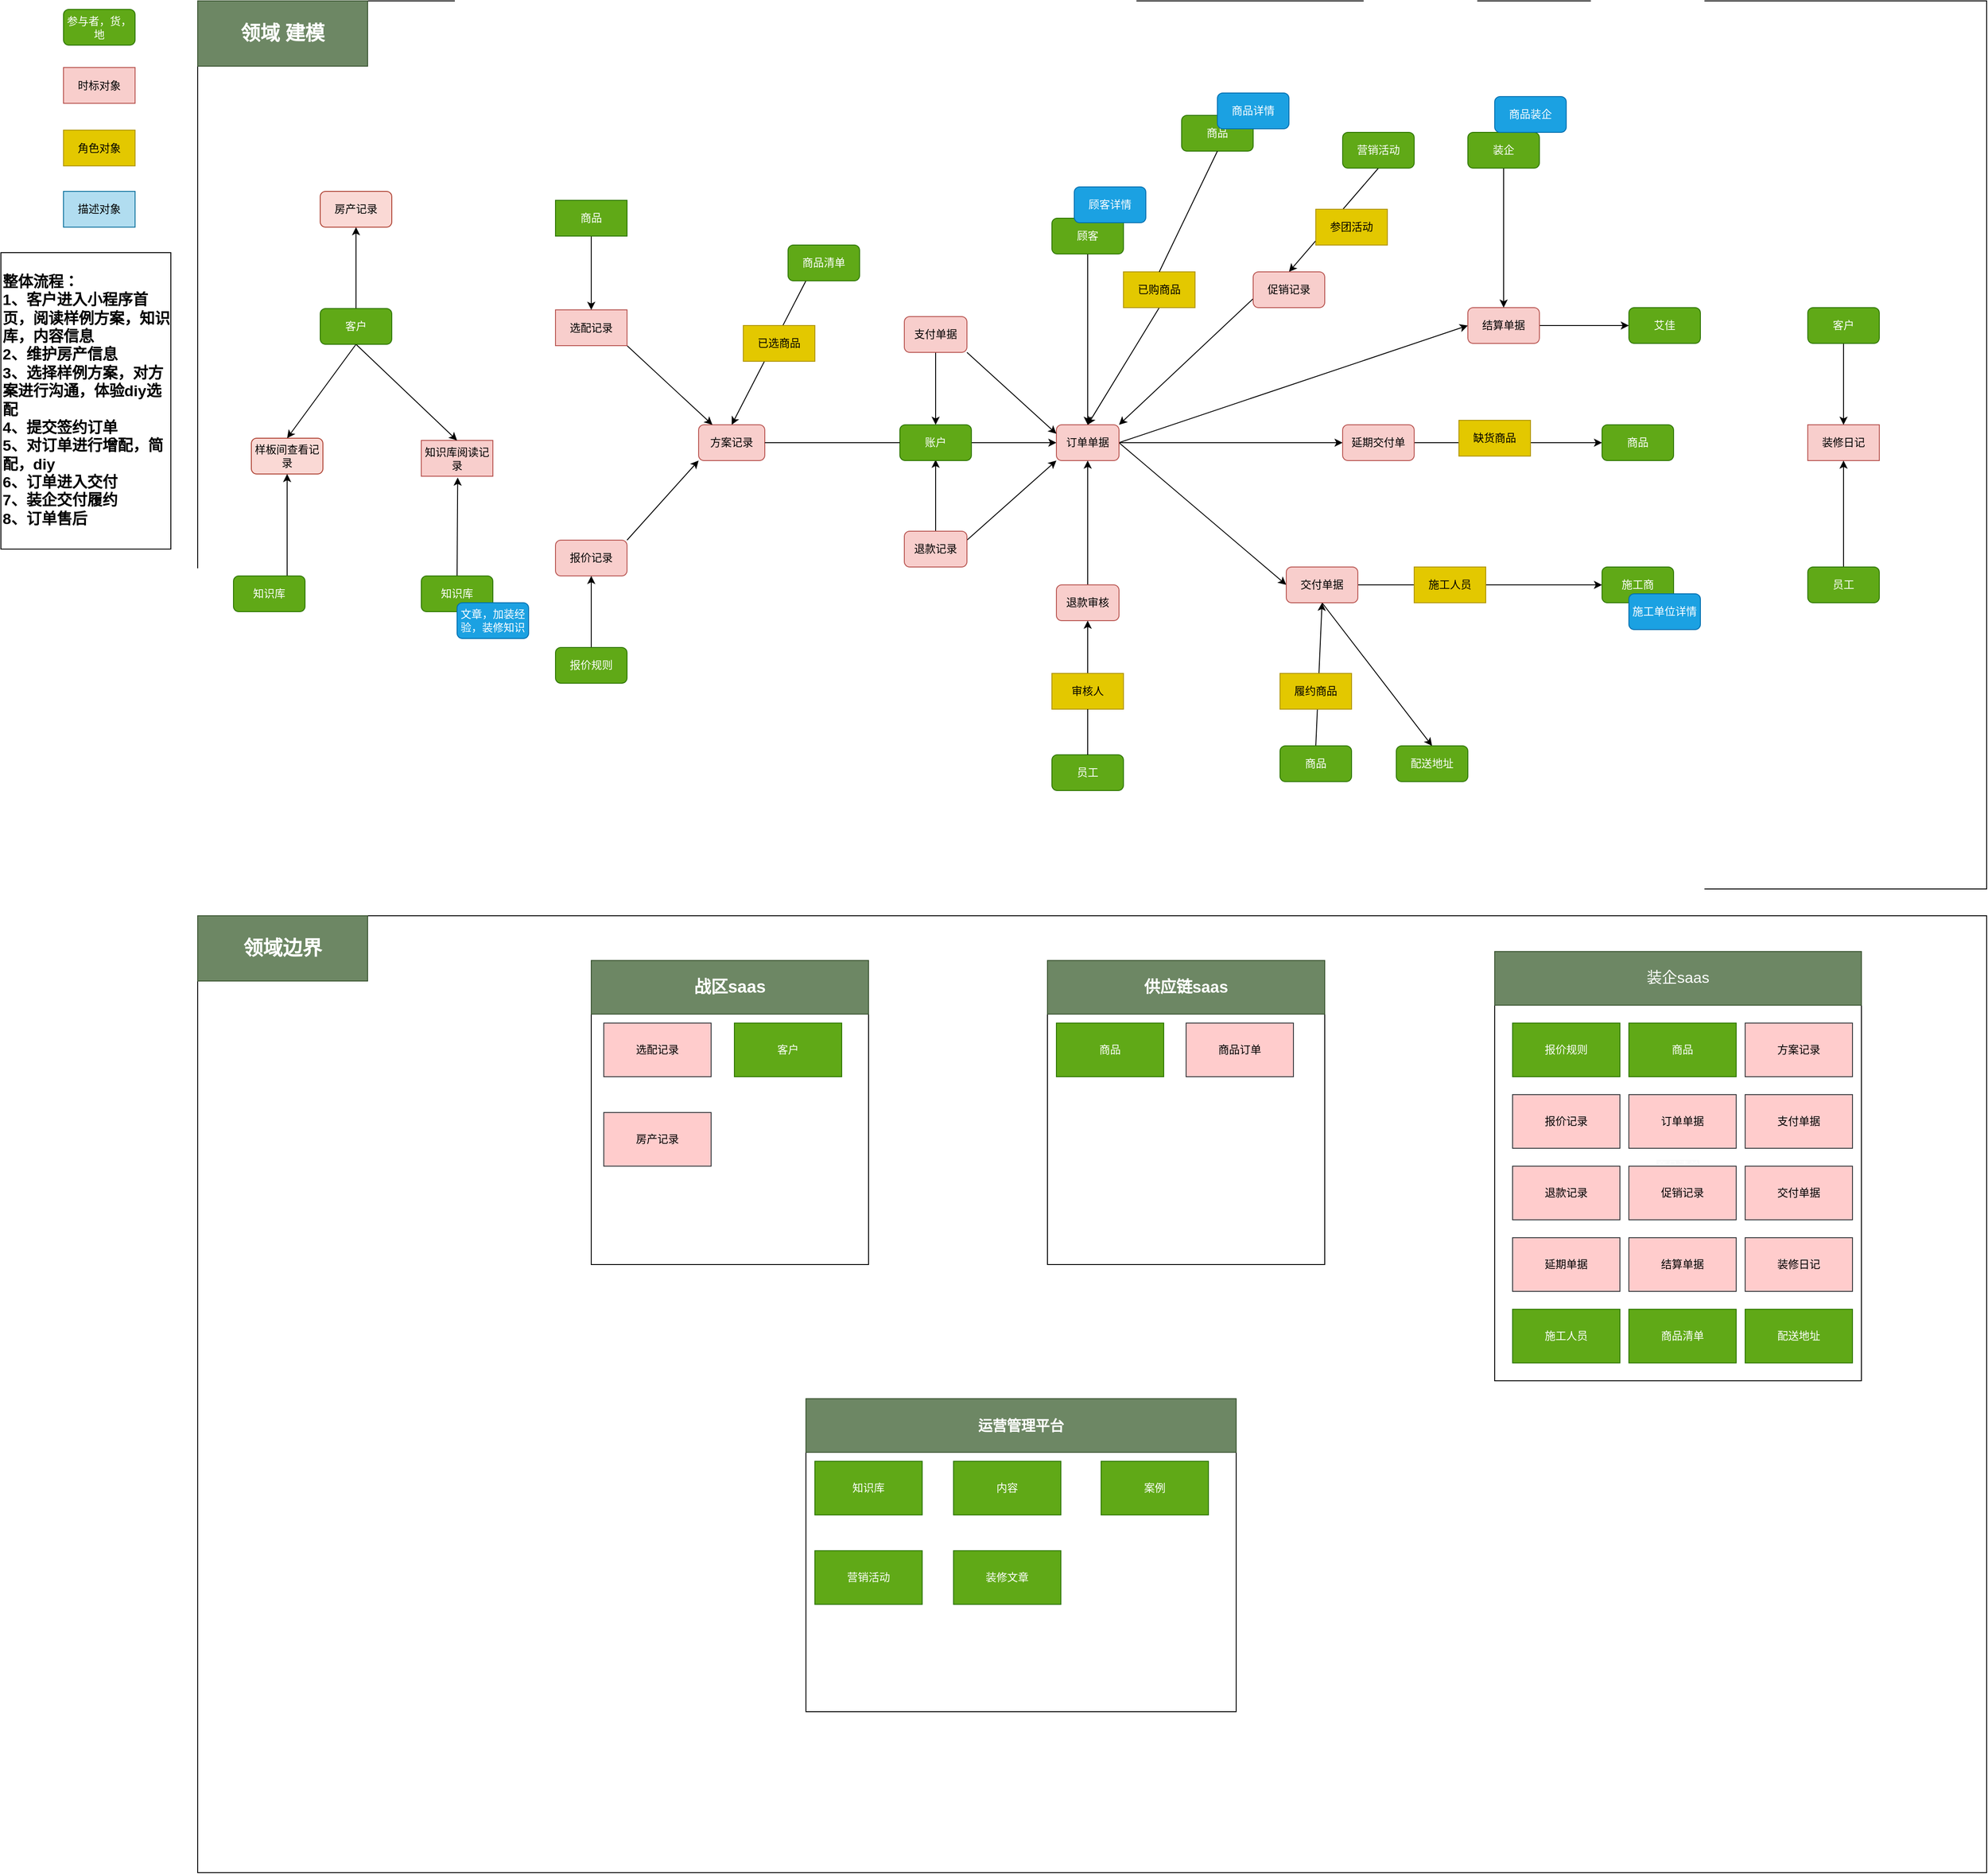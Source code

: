 <mxfile version="14.9.2" type="github">
  <diagram id="7zUYwrmOjh2xGsWCl2P7" name="第 1 页">
    <mxGraphModel dx="2723" dy="2228" grid="1" gridSize="10" guides="1" tooltips="1" connect="1" arrows="1" fold="1" page="1" pageScale="1" pageWidth="827" pageHeight="1169" math="0" shadow="0">
      <root>
        <mxCell id="0" />
        <mxCell id="1" parent="0" />
        <mxCell id="KSNaoHaNfeG2DFyRBGn4-154" value="" style="rounded=0;whiteSpace=wrap;html=1;" vertex="1" parent="1">
          <mxGeometry x="-460" y="-1073" width="2000" height="993" as="geometry" />
        </mxCell>
        <mxCell id="KSNaoHaNfeG2DFyRBGn4-153" value="" style="rounded=0;whiteSpace=wrap;html=1;" vertex="1" parent="1">
          <mxGeometry x="-460" y="-50" width="2000" height="1070" as="geometry" />
        </mxCell>
        <mxCell id="xkRlXE4Gpte0sn9TXA4R-3" style="edgeStyle=none;rounded=0;orthogonalLoop=1;jettySize=auto;html=1;exitX=0.5;exitY=0;exitDx=0;exitDy=0;" parent="1" edge="1">
          <mxGeometry relative="1" as="geometry">
            <mxPoint x="665" y="-10" as="sourcePoint" />
            <mxPoint x="665" y="-10" as="targetPoint" />
          </mxGeometry>
        </mxCell>
        <mxCell id="xkRlXE4Gpte0sn9TXA4R-5" style="edgeStyle=none;rounded=0;orthogonalLoop=1;jettySize=auto;html=1;exitX=0.5;exitY=0;exitDx=0;exitDy=0;" parent="1" edge="1">
          <mxGeometry relative="1" as="geometry">
            <mxPoint x="665" y="-10" as="sourcePoint" />
            <mxPoint x="665" y="-10" as="targetPoint" />
          </mxGeometry>
        </mxCell>
        <mxCell id="KSNaoHaNfeG2DFyRBGn4-80" style="edgeStyle=none;rounded=0;orthogonalLoop=1;jettySize=auto;html=1;exitX=0.25;exitY=1;exitDx=0;exitDy=0;entryX=0.5;entryY=0;entryDx=0;entryDy=0;" edge="1" parent="1" source="xkRlXE4Gpte0sn9TXA4R-13" target="xkRlXE4Gpte0sn9TXA4R-14">
          <mxGeometry relative="1" as="geometry" />
        </mxCell>
        <mxCell id="xkRlXE4Gpte0sn9TXA4R-13" value="商品清单" style="rounded=1;whiteSpace=wrap;html=1;fillColor=#60a917;strokeColor=#2D7600;fontColor=#ffffff;" parent="1" vertex="1">
          <mxGeometry x="200" y="-800" width="80" height="40" as="geometry" />
        </mxCell>
        <mxCell id="KSNaoHaNfeG2DFyRBGn4-51" style="edgeStyle=none;rounded=0;orthogonalLoop=1;jettySize=auto;html=1;exitX=1;exitY=0.5;exitDx=0;exitDy=0;entryX=0;entryY=0.5;entryDx=0;entryDy=0;startArrow=none;" edge="1" parent="1" source="KSNaoHaNfeG2DFyRBGn4-52" target="xkRlXE4Gpte0sn9TXA4R-17">
          <mxGeometry relative="1" as="geometry" />
        </mxCell>
        <mxCell id="xkRlXE4Gpte0sn9TXA4R-14" value="方案记录" style="rounded=1;whiteSpace=wrap;html=1;fillColor=#f8cecc;strokeColor=#b85450;" parent="1" vertex="1">
          <mxGeometry x="100" y="-599" width="74" height="40" as="geometry" />
        </mxCell>
        <mxCell id="KSNaoHaNfeG2DFyRBGn4-43" style="edgeStyle=none;rounded=0;orthogonalLoop=1;jettySize=auto;html=1;exitX=1;exitY=0;exitDx=0;exitDy=0;entryX=0;entryY=1;entryDx=0;entryDy=0;" edge="1" parent="1" source="xkRlXE4Gpte0sn9TXA4R-15" target="xkRlXE4Gpte0sn9TXA4R-14">
          <mxGeometry relative="1" as="geometry" />
        </mxCell>
        <mxCell id="xkRlXE4Gpte0sn9TXA4R-15" value="报价记录" style="rounded=1;whiteSpace=wrap;html=1;fillColor=#f8cecc;strokeColor=#b85450;" parent="1" vertex="1">
          <mxGeometry x="-60" y="-470" width="80" height="40" as="geometry" />
        </mxCell>
        <mxCell id="KSNaoHaNfeG2DFyRBGn4-114" style="edgeStyle=none;rounded=0;orthogonalLoop=1;jettySize=auto;html=1;exitX=0.5;exitY=1;exitDx=0;exitDy=0;entryX=0.5;entryY=0;entryDx=0;entryDy=0;" edge="1" parent="1" source="xkRlXE4Gpte0sn9TXA4R-16" target="xkRlXE4Gpte0sn9TXA4R-24">
          <mxGeometry relative="1" as="geometry" />
        </mxCell>
        <mxCell id="xkRlXE4Gpte0sn9TXA4R-16" value="营销活动" style="rounded=1;whiteSpace=wrap;html=1;fillColor=#60a917;strokeColor=#2D7600;fontColor=#ffffff;" parent="1" vertex="1">
          <mxGeometry x="820" y="-926" width="80" height="40" as="geometry" />
        </mxCell>
        <mxCell id="KSNaoHaNfeG2DFyRBGn4-49" style="edgeStyle=none;rounded=0;orthogonalLoop=1;jettySize=auto;html=1;exitX=1;exitY=0.5;exitDx=0;exitDy=0;entryX=0;entryY=0.5;entryDx=0;entryDy=0;" edge="1" parent="1" source="xkRlXE4Gpte0sn9TXA4R-17" target="xkRlXE4Gpte0sn9TXA4R-20">
          <mxGeometry relative="1" as="geometry" />
        </mxCell>
        <mxCell id="KSNaoHaNfeG2DFyRBGn4-71" style="edgeStyle=none;rounded=0;orthogonalLoop=1;jettySize=auto;html=1;exitX=1;exitY=0.5;exitDx=0;exitDy=0;entryX=0;entryY=0.5;entryDx=0;entryDy=0;" edge="1" parent="1" source="xkRlXE4Gpte0sn9TXA4R-17" target="xkRlXE4Gpte0sn9TXA4R-45">
          <mxGeometry relative="1" as="geometry" />
        </mxCell>
        <mxCell id="KSNaoHaNfeG2DFyRBGn4-104" style="edgeStyle=none;rounded=0;orthogonalLoop=1;jettySize=auto;html=1;exitX=1;exitY=0.5;exitDx=0;exitDy=0;entryX=0;entryY=0.5;entryDx=0;entryDy=0;" edge="1" parent="1" source="xkRlXE4Gpte0sn9TXA4R-17" target="KSNaoHaNfeG2DFyRBGn4-103">
          <mxGeometry relative="1" as="geometry" />
        </mxCell>
        <mxCell id="xkRlXE4Gpte0sn9TXA4R-17" value="订单单据" style="rounded=1;whiteSpace=wrap;html=1;fillColor=#f8cecc;strokeColor=#b85450;" parent="1" vertex="1">
          <mxGeometry x="500" y="-599" width="70" height="40" as="geometry" />
        </mxCell>
        <mxCell id="KSNaoHaNfeG2DFyRBGn4-68" style="edgeStyle=none;rounded=0;orthogonalLoop=1;jettySize=auto;html=1;exitX=0.5;exitY=1;exitDx=0;exitDy=0;entryX=0.5;entryY=0;entryDx=0;entryDy=0;" edge="1" parent="1" source="xkRlXE4Gpte0sn9TXA4R-20" target="xkRlXE4Gpte0sn9TXA4R-33">
          <mxGeometry relative="1" as="geometry" />
        </mxCell>
        <mxCell id="KSNaoHaNfeG2DFyRBGn4-70" style="edgeStyle=none;rounded=0;orthogonalLoop=1;jettySize=auto;html=1;exitX=1;exitY=0.5;exitDx=0;exitDy=0;entryX=0;entryY=0.5;entryDx=0;entryDy=0;" edge="1" parent="1" source="xkRlXE4Gpte0sn9TXA4R-20" target="KSNaoHaNfeG2DFyRBGn4-69">
          <mxGeometry relative="1" as="geometry">
            <mxPoint x="1020" y="-281" as="targetPoint" />
          </mxGeometry>
        </mxCell>
        <mxCell id="xkRlXE4Gpte0sn9TXA4R-20" value="交付单据" style="rounded=1;whiteSpace=wrap;html=1;fillColor=#f8cecc;strokeColor=#b85450;" parent="1" vertex="1">
          <mxGeometry x="757" y="-440" width="80" height="40" as="geometry" />
        </mxCell>
        <mxCell id="KSNaoHaNfeG2DFyRBGn4-50" style="edgeStyle=none;rounded=0;orthogonalLoop=1;jettySize=auto;html=1;exitX=0;exitY=0.75;exitDx=0;exitDy=0;entryX=1;entryY=0;entryDx=0;entryDy=0;" edge="1" parent="1" source="xkRlXE4Gpte0sn9TXA4R-24" target="xkRlXE4Gpte0sn9TXA4R-17">
          <mxGeometry relative="1" as="geometry" />
        </mxCell>
        <mxCell id="xkRlXE4Gpte0sn9TXA4R-24" value="促销记录" style="rounded=1;whiteSpace=wrap;html=1;fillColor=#f8cecc;strokeColor=#b85450;" parent="1" vertex="1">
          <mxGeometry x="720" y="-770" width="80" height="40" as="geometry" />
        </mxCell>
        <mxCell id="xkRlXE4Gpte0sn9TXA4R-29" value="装修日记" style="rounded=1;whiteSpace=wrap;html=1;fillColor=#f8cecc;strokeColor=#b85450;arcSize=0;" parent="1" vertex="1">
          <mxGeometry x="1340" y="-599" width="80" height="40" as="geometry" />
        </mxCell>
        <mxCell id="xkRlXE4Gpte0sn9TXA4R-31" value="艾佳" style="rounded=1;whiteSpace=wrap;html=1;fillColor=#60a917;strokeColor=#2D7600;fontColor=#ffffff;" parent="1" vertex="1">
          <mxGeometry x="1140" y="-730" width="80" height="40" as="geometry" />
        </mxCell>
        <mxCell id="xkRlXE4Gpte0sn9TXA4R-33" value="配送地址" style="rounded=1;whiteSpace=wrap;html=1;fillColor=#60a917;strokeColor=#2D7600;fontColor=#ffffff;" parent="1" vertex="1">
          <mxGeometry x="880" y="-240" width="80" height="40" as="geometry" />
        </mxCell>
        <mxCell id="KSNaoHaNfeG2DFyRBGn4-75" style="edgeStyle=none;rounded=0;orthogonalLoop=1;jettySize=auto;html=1;exitX=1;exitY=0.5;exitDx=0;exitDy=0;entryX=0;entryY=0.5;entryDx=0;entryDy=0;" edge="1" parent="1" source="xkRlXE4Gpte0sn9TXA4R-45" target="xkRlXE4Gpte0sn9TXA4R-31">
          <mxGeometry relative="1" as="geometry" />
        </mxCell>
        <mxCell id="xkRlXE4Gpte0sn9TXA4R-45" value="结算单据" style="rounded=1;whiteSpace=wrap;html=1;fillColor=#f8cecc;strokeColor=#b85450;" parent="1" vertex="1">
          <mxGeometry x="960" y="-730" width="80" height="40" as="geometry" />
        </mxCell>
        <mxCell id="xkRlXE4Gpte0sn9TXA4R-46" value="样板间查看记录" style="rounded=1;whiteSpace=wrap;html=1;fillColor=#fad9d5;strokeColor=#ae4132;" parent="1" vertex="1">
          <mxGeometry x="-400" y="-584" width="80" height="40" as="geometry" />
        </mxCell>
        <mxCell id="KSNaoHaNfeG2DFyRBGn4-67" style="edgeStyle=none;rounded=0;orthogonalLoop=1;jettySize=auto;html=1;exitX=0.5;exitY=0;exitDx=0;exitDy=0;entryX=0.5;entryY=1;entryDx=0;entryDy=0;" edge="1" parent="1" source="xkRlXE4Gpte0sn9TXA4R-52" target="xkRlXE4Gpte0sn9TXA4R-15">
          <mxGeometry relative="1" as="geometry" />
        </mxCell>
        <mxCell id="xkRlXE4Gpte0sn9TXA4R-52" value="报价规则" style="rounded=1;whiteSpace=wrap;html=1;fillColor=#60a917;strokeColor=#2D7600;fontColor=#ffffff;" parent="1" vertex="1">
          <mxGeometry x="-60" y="-350" width="80" height="40" as="geometry" />
        </mxCell>
        <mxCell id="xkRlXE4Gpte0sn9TXA4R-54" value="参与者，货，地" style="rounded=1;whiteSpace=wrap;html=1;fillColor=#60a917;strokeColor=#2D7600;fontColor=#ffffff;" parent="1" vertex="1">
          <mxGeometry x="-610" y="-1063.5" width="80" height="40" as="geometry" />
        </mxCell>
        <mxCell id="xkRlXE4Gpte0sn9TXA4R-55" value="时标对象" style="rounded=1;whiteSpace=wrap;html=1;fillColor=#f8cecc;strokeColor=#b85450;arcSize=0;" parent="1" vertex="1">
          <mxGeometry x="-610" y="-998.5" width="80" height="40" as="geometry" />
        </mxCell>
        <mxCell id="xkRlXE4Gpte0sn9TXA4R-56" value="角色对象" style="rounded=1;whiteSpace=wrap;html=1;fillColor=#e3c800;strokeColor=#B09500;arcSize=0;fontColor=#000000;" parent="1" vertex="1">
          <mxGeometry x="-610" y="-928.5" width="80" height="40" as="geometry" />
        </mxCell>
        <mxCell id="xkRlXE4Gpte0sn9TXA4R-57" value="描述对象" style="rounded=1;whiteSpace=wrap;html=1;fillColor=#b1ddf0;strokeColor=#10739e;arcSize=0;" parent="1" vertex="1">
          <mxGeometry x="-610" y="-860" width="80" height="40" as="geometry" />
        </mxCell>
        <mxCell id="KSNaoHaNfeG2DFyRBGn4-42" style="edgeStyle=none;rounded=0;orthogonalLoop=1;jettySize=auto;html=1;exitX=1;exitY=1;exitDx=0;exitDy=0;" edge="1" parent="1" source="KSNaoHaNfeG2DFyRBGn4-1" target="xkRlXE4Gpte0sn9TXA4R-14">
          <mxGeometry relative="1" as="geometry" />
        </mxCell>
        <mxCell id="KSNaoHaNfeG2DFyRBGn4-1" value="选配记录" style="rounded=1;whiteSpace=wrap;html=1;fillColor=#f8cecc;strokeColor=#b85450;arcSize=0;" vertex="1" parent="1">
          <mxGeometry x="-60" y="-727.5" width="80" height="40" as="geometry" />
        </mxCell>
        <mxCell id="KSNaoHaNfeG2DFyRBGn4-90" style="edgeStyle=none;rounded=0;orthogonalLoop=1;jettySize=auto;html=1;exitX=0.5;exitY=0;exitDx=0;exitDy=0;" edge="1" parent="1" source="KSNaoHaNfeG2DFyRBGn4-20">
          <mxGeometry relative="1" as="geometry">
            <mxPoint x="-169.333" y="-540" as="targetPoint" />
          </mxGeometry>
        </mxCell>
        <mxCell id="KSNaoHaNfeG2DFyRBGn4-20" value="知识库" style="rounded=1;whiteSpace=wrap;html=1;fillColor=#60a917;strokeColor=#2D7600;fontColor=#ffffff;" vertex="1" parent="1">
          <mxGeometry x="-210" y="-430" width="80" height="40" as="geometry" />
        </mxCell>
        <mxCell id="KSNaoHaNfeG2DFyRBGn4-3" value="文章，加装经验，装修知识" style="rounded=1;whiteSpace=wrap;html=1;fillColor=#1ba1e2;strokeColor=#006EAF;fontColor=#ffffff;" vertex="1" parent="1">
          <mxGeometry x="-170" y="-400" width="80" height="40" as="geometry" />
        </mxCell>
        <mxCell id="KSNaoHaNfeG2DFyRBGn4-33" value="&lt;b style=&quot;font-size: 17px&quot;&gt;&lt;font style=&quot;font-size: 17px&quot;&gt;整体流程：&lt;br&gt;1、客户进入小程序首页，阅读样例方案，知识库，内容信息&lt;br&gt;&lt;/font&gt;&lt;/b&gt;&lt;div style=&quot;font-size: 17px&quot;&gt;&lt;span&gt;&lt;b&gt;&lt;font style=&quot;font-size: 17px&quot;&gt;2、维护房产信息&lt;/font&gt;&lt;/b&gt;&lt;/span&gt;&lt;/div&gt;&lt;div style=&quot;font-size: 17px&quot;&gt;&lt;span&gt;&lt;b&gt;&lt;font style=&quot;font-size: 17px&quot;&gt;3、选择样例方案，对方案进行沟通，体验diy选配&lt;/font&gt;&lt;/b&gt;&lt;/span&gt;&lt;/div&gt;&lt;div style=&quot;font-size: 17px&quot;&gt;&lt;span&gt;&lt;b&gt;&lt;font style=&quot;font-size: 17px&quot;&gt;4、提交签约订单&lt;/font&gt;&lt;/b&gt;&lt;/span&gt;&lt;/div&gt;&lt;div style=&quot;font-size: 17px&quot;&gt;&lt;span&gt;&lt;b&gt;&lt;font style=&quot;font-size: 17px&quot;&gt;5、对订单进行增配，简配，diy&lt;/font&gt;&lt;/b&gt;&lt;/span&gt;&lt;/div&gt;&lt;div style=&quot;font-size: 17px&quot;&gt;&lt;span&gt;&lt;b&gt;&lt;font style=&quot;font-size: 17px&quot;&gt;6、订单进入交付&lt;/font&gt;&lt;/b&gt;&lt;/span&gt;&lt;/div&gt;&lt;div style=&quot;font-size: 17px&quot;&gt;&lt;span&gt;&lt;b&gt;&lt;font style=&quot;font-size: 17px&quot;&gt;7、装企交付履约&lt;/font&gt;&lt;/b&gt;&lt;/span&gt;&lt;/div&gt;&lt;div style=&quot;font-size: 17px&quot;&gt;&lt;b&gt;&lt;font style=&quot;font-size: 17px&quot;&gt;8、订单售后&lt;/font&gt;&lt;/b&gt;&lt;/div&gt;" style="whiteSpace=wrap;html=1;align=left;" vertex="1" parent="1">
          <mxGeometry x="-680" y="-791.5" width="190" height="331.5" as="geometry" />
        </mxCell>
        <mxCell id="KSNaoHaNfeG2DFyRBGn4-47" style="edgeStyle=none;rounded=0;orthogonalLoop=1;jettySize=auto;html=1;exitX=1;exitY=1;exitDx=0;exitDy=0;entryX=0;entryY=0.25;entryDx=0;entryDy=0;" edge="1" parent="1" source="KSNaoHaNfeG2DFyRBGn4-36" target="xkRlXE4Gpte0sn9TXA4R-17">
          <mxGeometry relative="1" as="geometry" />
        </mxCell>
        <mxCell id="KSNaoHaNfeG2DFyRBGn4-54" style="edgeStyle=none;rounded=0;orthogonalLoop=1;jettySize=auto;html=1;exitX=0.5;exitY=1;exitDx=0;exitDy=0;" edge="1" parent="1" source="KSNaoHaNfeG2DFyRBGn4-36" target="KSNaoHaNfeG2DFyRBGn4-52">
          <mxGeometry relative="1" as="geometry" />
        </mxCell>
        <mxCell id="KSNaoHaNfeG2DFyRBGn4-36" value="支付单据" style="rounded=1;whiteSpace=wrap;html=1;fillColor=#f8cecc;strokeColor=#b85450;" vertex="1" parent="1">
          <mxGeometry x="330" y="-720" width="70" height="40" as="geometry" />
        </mxCell>
        <mxCell id="KSNaoHaNfeG2DFyRBGn4-48" style="edgeStyle=none;rounded=0;orthogonalLoop=1;jettySize=auto;html=1;exitX=0.5;exitY=0;exitDx=0;exitDy=0;" edge="1" parent="1" source="KSNaoHaNfeG2DFyRBGn4-37" target="xkRlXE4Gpte0sn9TXA4R-17">
          <mxGeometry relative="1" as="geometry" />
        </mxCell>
        <mxCell id="KSNaoHaNfeG2DFyRBGn4-37" value="退款审核" style="rounded=1;whiteSpace=wrap;html=1;fillColor=#f8cecc;strokeColor=#b85450;" vertex="1" parent="1">
          <mxGeometry x="500" y="-420" width="70" height="40" as="geometry" />
        </mxCell>
        <mxCell id="KSNaoHaNfeG2DFyRBGn4-46" style="edgeStyle=none;rounded=0;orthogonalLoop=1;jettySize=auto;html=1;exitX=1;exitY=0.25;exitDx=0;exitDy=0;entryX=0;entryY=1;entryDx=0;entryDy=0;" edge="1" parent="1" source="KSNaoHaNfeG2DFyRBGn4-38" target="xkRlXE4Gpte0sn9TXA4R-17">
          <mxGeometry relative="1" as="geometry" />
        </mxCell>
        <mxCell id="KSNaoHaNfeG2DFyRBGn4-55" style="edgeStyle=none;rounded=0;orthogonalLoop=1;jettySize=auto;html=1;exitX=0.5;exitY=0;exitDx=0;exitDy=0;" edge="1" parent="1" source="KSNaoHaNfeG2DFyRBGn4-38">
          <mxGeometry relative="1" as="geometry">
            <mxPoint x="365" y="-560" as="targetPoint" />
          </mxGeometry>
        </mxCell>
        <mxCell id="KSNaoHaNfeG2DFyRBGn4-38" value="退款记录" style="rounded=1;whiteSpace=wrap;html=1;fillColor=#f8cecc;strokeColor=#b85450;" vertex="1" parent="1">
          <mxGeometry x="330" y="-480" width="70" height="40" as="geometry" />
        </mxCell>
        <mxCell id="KSNaoHaNfeG2DFyRBGn4-52" value="账户" style="rounded=1;whiteSpace=wrap;html=1;fillColor=#60a917;strokeColor=#2D7600;fontColor=#ffffff;" vertex="1" parent="1">
          <mxGeometry x="325" y="-599" width="80" height="40" as="geometry" />
        </mxCell>
        <mxCell id="KSNaoHaNfeG2DFyRBGn4-53" value="" style="edgeStyle=none;rounded=0;orthogonalLoop=1;jettySize=auto;html=1;exitX=1;exitY=0.5;exitDx=0;exitDy=0;entryX=0;entryY=0.5;entryDx=0;entryDy=0;endArrow=none;" edge="1" parent="1" source="xkRlXE4Gpte0sn9TXA4R-14" target="KSNaoHaNfeG2DFyRBGn4-52">
          <mxGeometry relative="1" as="geometry">
            <mxPoint x="114" y="-579" as="sourcePoint" />
            <mxPoint x="500" y="-579" as="targetPoint" />
          </mxGeometry>
        </mxCell>
        <mxCell id="KSNaoHaNfeG2DFyRBGn4-57" style="edgeStyle=none;rounded=0;orthogonalLoop=1;jettySize=auto;html=1;exitX=0.5;exitY=1;exitDx=0;exitDy=0;entryX=0.5;entryY=0;entryDx=0;entryDy=0;" edge="1" parent="1" source="KSNaoHaNfeG2DFyRBGn4-56" target="xkRlXE4Gpte0sn9TXA4R-17">
          <mxGeometry relative="1" as="geometry" />
        </mxCell>
        <mxCell id="KSNaoHaNfeG2DFyRBGn4-56" value="顾客" style="rounded=1;whiteSpace=wrap;html=1;fillColor=#60a917;strokeColor=#2D7600;fontColor=#ffffff;" vertex="1" parent="1">
          <mxGeometry x="495" y="-830" width="80" height="40" as="geometry" />
        </mxCell>
        <mxCell id="KSNaoHaNfeG2DFyRBGn4-59" style="edgeStyle=none;rounded=0;orthogonalLoop=1;jettySize=auto;html=1;exitX=0.5;exitY=1;exitDx=0;exitDy=0;entryX=0.5;entryY=0;entryDx=0;entryDy=0;startArrow=none;" edge="1" parent="1" source="KSNaoHaNfeG2DFyRBGn4-102" target="xkRlXE4Gpte0sn9TXA4R-17">
          <mxGeometry relative="1" as="geometry" />
        </mxCell>
        <mxCell id="KSNaoHaNfeG2DFyRBGn4-58" value="商品" style="rounded=1;whiteSpace=wrap;html=1;fillColor=#60a917;strokeColor=#2D7600;fontColor=#ffffff;" vertex="1" parent="1">
          <mxGeometry x="640" y="-945" width="80" height="40" as="geometry" />
        </mxCell>
        <mxCell id="KSNaoHaNfeG2DFyRBGn4-61" style="edgeStyle=none;rounded=0;orthogonalLoop=1;jettySize=auto;html=1;exitX=0.5;exitY=0;exitDx=0;exitDy=0;startArrow=none;" edge="1" parent="1" source="KSNaoHaNfeG2DFyRBGn4-97" target="KSNaoHaNfeG2DFyRBGn4-37">
          <mxGeometry relative="1" as="geometry" />
        </mxCell>
        <mxCell id="KSNaoHaNfeG2DFyRBGn4-60" value="员工" style="rounded=1;whiteSpace=wrap;html=1;fillColor=#60a917;strokeColor=#2D7600;fontColor=#ffffff;" vertex="1" parent="1">
          <mxGeometry x="495" y="-230" width="80" height="40" as="geometry" />
        </mxCell>
        <mxCell id="KSNaoHaNfeG2DFyRBGn4-64" style="edgeStyle=none;rounded=0;orthogonalLoop=1;jettySize=auto;html=1;exitX=0.5;exitY=0;exitDx=0;exitDy=0;entryX=0.5;entryY=1;entryDx=0;entryDy=0;" edge="1" parent="1" source="KSNaoHaNfeG2DFyRBGn4-63" target="xkRlXE4Gpte0sn9TXA4R-20">
          <mxGeometry relative="1" as="geometry" />
        </mxCell>
        <mxCell id="KSNaoHaNfeG2DFyRBGn4-63" value="商品" style="rounded=1;whiteSpace=wrap;html=1;fillColor=#60a917;strokeColor=#2D7600;fontColor=#ffffff;" vertex="1" parent="1">
          <mxGeometry x="750" y="-240" width="80" height="40" as="geometry" />
        </mxCell>
        <mxCell id="KSNaoHaNfeG2DFyRBGn4-66" style="edgeStyle=none;rounded=0;orthogonalLoop=1;jettySize=auto;html=1;exitX=0.5;exitY=1;exitDx=0;exitDy=0;" edge="1" parent="1" source="KSNaoHaNfeG2DFyRBGn4-65" target="KSNaoHaNfeG2DFyRBGn4-1">
          <mxGeometry relative="1" as="geometry" />
        </mxCell>
        <mxCell id="KSNaoHaNfeG2DFyRBGn4-65" value="商品" style="rounded=1;whiteSpace=wrap;html=1;fillColor=#60a917;strokeColor=#2D7600;arcSize=0;fontColor=#ffffff;" vertex="1" parent="1">
          <mxGeometry x="-60" y="-850" width="80" height="40" as="geometry" />
        </mxCell>
        <mxCell id="KSNaoHaNfeG2DFyRBGn4-69" value="施工商" style="rounded=1;whiteSpace=wrap;html=1;fillColor=#60a917;strokeColor=#2D7600;fontColor=#ffffff;" vertex="1" parent="1">
          <mxGeometry x="1110" y="-440" width="80" height="40" as="geometry" />
        </mxCell>
        <mxCell id="KSNaoHaNfeG2DFyRBGn4-73" style="edgeStyle=none;rounded=0;orthogonalLoop=1;jettySize=auto;html=1;exitX=0.5;exitY=1;exitDx=0;exitDy=0;entryX=0.5;entryY=0;entryDx=0;entryDy=0;" edge="1" parent="1" source="KSNaoHaNfeG2DFyRBGn4-72" target="xkRlXE4Gpte0sn9TXA4R-45">
          <mxGeometry relative="1" as="geometry" />
        </mxCell>
        <mxCell id="KSNaoHaNfeG2DFyRBGn4-72" value="装企" style="rounded=1;whiteSpace=wrap;html=1;fillColor=#60a917;strokeColor=#2D7600;fontColor=#ffffff;" vertex="1" parent="1">
          <mxGeometry x="960" y="-926" width="80" height="40" as="geometry" />
        </mxCell>
        <mxCell id="KSNaoHaNfeG2DFyRBGn4-77" style="edgeStyle=none;rounded=0;orthogonalLoop=1;jettySize=auto;html=1;exitX=0.5;exitY=1;exitDx=0;exitDy=0;entryX=0.5;entryY=0;entryDx=0;entryDy=0;" edge="1" parent="1" source="KSNaoHaNfeG2DFyRBGn4-76" target="xkRlXE4Gpte0sn9TXA4R-29">
          <mxGeometry relative="1" as="geometry" />
        </mxCell>
        <mxCell id="KSNaoHaNfeG2DFyRBGn4-76" value="客户" style="rounded=1;whiteSpace=wrap;html=1;fillColor=#60a917;strokeColor=#2D7600;fontColor=#ffffff;" vertex="1" parent="1">
          <mxGeometry x="1340" y="-730" width="80" height="40" as="geometry" />
        </mxCell>
        <mxCell id="KSNaoHaNfeG2DFyRBGn4-79" style="edgeStyle=none;rounded=0;orthogonalLoop=1;jettySize=auto;html=1;exitX=0.5;exitY=0;exitDx=0;exitDy=0;entryX=0.5;entryY=1;entryDx=0;entryDy=0;" edge="1" parent="1" source="KSNaoHaNfeG2DFyRBGn4-78" target="xkRlXE4Gpte0sn9TXA4R-29">
          <mxGeometry relative="1" as="geometry" />
        </mxCell>
        <mxCell id="KSNaoHaNfeG2DFyRBGn4-78" value="员工" style="rounded=1;whiteSpace=wrap;html=1;fillColor=#60a917;strokeColor=#2D7600;fontColor=#ffffff;" vertex="1" parent="1">
          <mxGeometry x="1340" y="-440" width="80" height="40" as="geometry" />
        </mxCell>
        <mxCell id="KSNaoHaNfeG2DFyRBGn4-82" value="知识库阅读记录" style="rounded=1;whiteSpace=wrap;html=1;fillColor=#f8cecc;strokeColor=#b85450;arcSize=0;" vertex="1" parent="1">
          <mxGeometry x="-210" y="-581.5" width="80" height="40" as="geometry" />
        </mxCell>
        <mxCell id="KSNaoHaNfeG2DFyRBGn4-87" style="edgeStyle=none;rounded=0;orthogonalLoop=1;jettySize=auto;html=1;exitX=0.5;exitY=0;exitDx=0;exitDy=0;entryX=0.5;entryY=1;entryDx=0;entryDy=0;" edge="1" parent="1" source="KSNaoHaNfeG2DFyRBGn4-83" target="KSNaoHaNfeG2DFyRBGn4-86">
          <mxGeometry relative="1" as="geometry" />
        </mxCell>
        <mxCell id="KSNaoHaNfeG2DFyRBGn4-88" style="edgeStyle=none;rounded=0;orthogonalLoop=1;jettySize=auto;html=1;exitX=0.5;exitY=1;exitDx=0;exitDy=0;entryX=0.5;entryY=0;entryDx=0;entryDy=0;" edge="1" parent="1" source="KSNaoHaNfeG2DFyRBGn4-83" target="xkRlXE4Gpte0sn9TXA4R-46">
          <mxGeometry relative="1" as="geometry" />
        </mxCell>
        <mxCell id="KSNaoHaNfeG2DFyRBGn4-89" style="edgeStyle=none;rounded=0;orthogonalLoop=1;jettySize=auto;html=1;exitX=0.5;exitY=1;exitDx=0;exitDy=0;entryX=0.5;entryY=0;entryDx=0;entryDy=0;" edge="1" parent="1" source="KSNaoHaNfeG2DFyRBGn4-83" target="KSNaoHaNfeG2DFyRBGn4-82">
          <mxGeometry relative="1" as="geometry" />
        </mxCell>
        <mxCell id="KSNaoHaNfeG2DFyRBGn4-83" value="客户" style="rounded=1;whiteSpace=wrap;html=1;fillColor=#60a917;strokeColor=#2D7600;fontColor=#ffffff;" vertex="1" parent="1">
          <mxGeometry x="-323" y="-729" width="80" height="40" as="geometry" />
        </mxCell>
        <mxCell id="KSNaoHaNfeG2DFyRBGn4-86" value="房产记录" style="rounded=1;whiteSpace=wrap;html=1;fillColor=#fad9d5;strokeColor=#ae4132;" vertex="1" parent="1">
          <mxGeometry x="-323" y="-860" width="80" height="40" as="geometry" />
        </mxCell>
        <mxCell id="KSNaoHaNfeG2DFyRBGn4-92" style="edgeStyle=none;rounded=0;orthogonalLoop=1;jettySize=auto;html=1;exitX=0.75;exitY=0;exitDx=0;exitDy=0;entryX=0.5;entryY=1;entryDx=0;entryDy=0;" edge="1" parent="1" source="KSNaoHaNfeG2DFyRBGn4-91" target="xkRlXE4Gpte0sn9TXA4R-46">
          <mxGeometry relative="1" as="geometry" />
        </mxCell>
        <mxCell id="KSNaoHaNfeG2DFyRBGn4-91" value="知识库" style="rounded=1;whiteSpace=wrap;html=1;fillColor=#60a917;strokeColor=#2D7600;fontColor=#ffffff;" vertex="1" parent="1">
          <mxGeometry x="-420" y="-430" width="80" height="40" as="geometry" />
        </mxCell>
        <mxCell id="KSNaoHaNfeG2DFyRBGn4-93" style="edgeStyle=none;rounded=0;orthogonalLoop=1;jettySize=auto;html=1;exitX=1;exitY=0.75;exitDx=0;exitDy=0;" edge="1" parent="1" source="xkRlXE4Gpte0sn9TXA4R-56" target="xkRlXE4Gpte0sn9TXA4R-56">
          <mxGeometry relative="1" as="geometry" />
        </mxCell>
        <mxCell id="KSNaoHaNfeG2DFyRBGn4-94" style="edgeStyle=none;rounded=0;orthogonalLoop=1;jettySize=auto;html=1;exitX=1;exitY=0.75;exitDx=0;exitDy=0;" edge="1" parent="1">
          <mxGeometry relative="1" as="geometry">
            <mxPoint x="-520" y="-888.5" as="sourcePoint" />
            <mxPoint x="-520" y="-888.5" as="targetPoint" />
          </mxGeometry>
        </mxCell>
        <mxCell id="KSNaoHaNfeG2DFyRBGn4-95" style="edgeStyle=none;rounded=0;orthogonalLoop=1;jettySize=auto;html=1;exitX=1;exitY=0.75;exitDx=0;exitDy=0;" edge="1" parent="1">
          <mxGeometry relative="1" as="geometry">
            <mxPoint x="-510" y="-878.5" as="sourcePoint" />
            <mxPoint x="-510" y="-878.5" as="targetPoint" />
          </mxGeometry>
        </mxCell>
        <mxCell id="KSNaoHaNfeG2DFyRBGn4-96" value="已选商品" style="rounded=1;whiteSpace=wrap;html=1;fillColor=#e3c800;strokeColor=#B09500;arcSize=0;fontColor=#000000;" vertex="1" parent="1">
          <mxGeometry x="150" y="-710" width="80" height="40" as="geometry" />
        </mxCell>
        <mxCell id="KSNaoHaNfeG2DFyRBGn4-97" value="审核人" style="rounded=1;whiteSpace=wrap;html=1;fillColor=#e3c800;strokeColor=#B09500;arcSize=0;fontColor=#000000;" vertex="1" parent="1">
          <mxGeometry x="495" y="-321" width="80" height="40" as="geometry" />
        </mxCell>
        <mxCell id="KSNaoHaNfeG2DFyRBGn4-99" value="" style="edgeStyle=none;rounded=0;orthogonalLoop=1;jettySize=auto;html=1;exitX=0.5;exitY=0;exitDx=0;exitDy=0;endArrow=none;" edge="1" parent="1" source="KSNaoHaNfeG2DFyRBGn4-60" target="KSNaoHaNfeG2DFyRBGn4-97">
          <mxGeometry relative="1" as="geometry">
            <mxPoint x="535" y="-230" as="sourcePoint" />
            <mxPoint x="535" y="-380" as="targetPoint" />
          </mxGeometry>
        </mxCell>
        <mxCell id="KSNaoHaNfeG2DFyRBGn4-100" value="施工人员" style="rounded=1;whiteSpace=wrap;html=1;fillColor=#e3c800;strokeColor=#B09500;arcSize=0;fontColor=#000000;" vertex="1" parent="1">
          <mxGeometry x="900" y="-440" width="80" height="40" as="geometry" />
        </mxCell>
        <mxCell id="KSNaoHaNfeG2DFyRBGn4-101" value="履约商品" style="rounded=1;whiteSpace=wrap;html=1;fillColor=#e3c800;strokeColor=#B09500;arcSize=0;fontColor=#000000;" vertex="1" parent="1">
          <mxGeometry x="750" y="-321" width="80" height="40" as="geometry" />
        </mxCell>
        <mxCell id="KSNaoHaNfeG2DFyRBGn4-106" style="edgeStyle=none;rounded=0;orthogonalLoop=1;jettySize=auto;html=1;exitX=1;exitY=0.5;exitDx=0;exitDy=0;entryX=0;entryY=0.5;entryDx=0;entryDy=0;" edge="1" parent="1" source="KSNaoHaNfeG2DFyRBGn4-103" target="KSNaoHaNfeG2DFyRBGn4-105">
          <mxGeometry relative="1" as="geometry" />
        </mxCell>
        <mxCell id="KSNaoHaNfeG2DFyRBGn4-103" value="延期交付单" style="rounded=1;whiteSpace=wrap;html=1;fillColor=#f8cecc;strokeColor=#b85450;" vertex="1" parent="1">
          <mxGeometry x="820" y="-599" width="80" height="40" as="geometry" />
        </mxCell>
        <mxCell id="KSNaoHaNfeG2DFyRBGn4-105" value="商品" style="rounded=1;whiteSpace=wrap;html=1;fillColor=#60a917;strokeColor=#2D7600;fontColor=#ffffff;" vertex="1" parent="1">
          <mxGeometry x="1110" y="-599" width="80" height="40" as="geometry" />
        </mxCell>
        <mxCell id="KSNaoHaNfeG2DFyRBGn4-107" value="缺货商品" style="rounded=1;whiteSpace=wrap;html=1;fillColor=#e3c800;strokeColor=#B09500;arcSize=0;fontColor=#000000;" vertex="1" parent="1">
          <mxGeometry x="950" y="-604" width="80" height="40" as="geometry" />
        </mxCell>
        <mxCell id="KSNaoHaNfeG2DFyRBGn4-108" value="顾客详情" style="rounded=1;whiteSpace=wrap;html=1;fillColor=#1ba1e2;strokeColor=#006EAF;fontColor=#ffffff;" vertex="1" parent="1">
          <mxGeometry x="520" y="-865" width="80" height="40" as="geometry" />
        </mxCell>
        <mxCell id="KSNaoHaNfeG2DFyRBGn4-109" value="商品详情" style="rounded=1;whiteSpace=wrap;html=1;fillColor=#1ba1e2;strokeColor=#006EAF;fontColor=#ffffff;" vertex="1" parent="1">
          <mxGeometry x="680" y="-970" width="80" height="40" as="geometry" />
        </mxCell>
        <mxCell id="KSNaoHaNfeG2DFyRBGn4-110" value="商品装企" style="rounded=1;whiteSpace=wrap;html=1;fillColor=#1ba1e2;strokeColor=#006EAF;fontColor=#ffffff;" vertex="1" parent="1">
          <mxGeometry x="990" y="-966" width="80" height="40" as="geometry" />
        </mxCell>
        <mxCell id="KSNaoHaNfeG2DFyRBGn4-111" value="施工单位详情" style="rounded=1;whiteSpace=wrap;html=1;fillColor=#1ba1e2;strokeColor=#006EAF;fontColor=#ffffff;" vertex="1" parent="1">
          <mxGeometry x="1140" y="-410" width="80" height="40" as="geometry" />
        </mxCell>
        <mxCell id="KSNaoHaNfeG2DFyRBGn4-102" value="已购商品" style="rounded=1;whiteSpace=wrap;html=1;fillColor=#e3c800;strokeColor=#B09500;arcSize=0;fontColor=#000000;" vertex="1" parent="1">
          <mxGeometry x="575" y="-770" width="80" height="40" as="geometry" />
        </mxCell>
        <mxCell id="KSNaoHaNfeG2DFyRBGn4-113" value="" style="edgeStyle=none;rounded=0;orthogonalLoop=1;jettySize=auto;html=1;exitX=0.5;exitY=1;exitDx=0;exitDy=0;entryX=0.5;entryY=0;entryDx=0;entryDy=0;endArrow=none;" edge="1" parent="1" source="KSNaoHaNfeG2DFyRBGn4-58" target="KSNaoHaNfeG2DFyRBGn4-102">
          <mxGeometry relative="1" as="geometry">
            <mxPoint x="680" y="-905" as="sourcePoint" />
            <mxPoint x="535" y="-599" as="targetPoint" />
          </mxGeometry>
        </mxCell>
        <mxCell id="KSNaoHaNfeG2DFyRBGn4-115" value="参团活动" style="rounded=1;whiteSpace=wrap;html=1;fillColor=#e3c800;strokeColor=#B09500;arcSize=0;fontColor=#000000;" vertex="1" parent="1">
          <mxGeometry x="790" y="-840" width="80" height="40" as="geometry" />
        </mxCell>
        <mxCell id="KSNaoHaNfeG2DFyRBGn4-119" value="" style="rounded=0;whiteSpace=wrap;html=1;" vertex="1" parent="1">
          <mxGeometry x="220" y="490" width="481" height="350" as="geometry" />
        </mxCell>
        <mxCell id="KSNaoHaNfeG2DFyRBGn4-120" value="&lt;font style=&quot;font-size: 16px&quot;&gt;&lt;b&gt;运营管理平台&lt;/b&gt;&lt;/font&gt;" style="rounded=0;whiteSpace=wrap;html=1;fillColor=#6d8764;strokeColor=#3A5431;fontColor=#ffffff;" vertex="1" parent="1">
          <mxGeometry x="220" y="490" width="481" height="60" as="geometry" />
        </mxCell>
        <mxCell id="KSNaoHaNfeG2DFyRBGn4-121" value="" style="rounded=0;whiteSpace=wrap;html=1;" vertex="1" parent="1">
          <mxGeometry x="-20" width="310" height="340" as="geometry" />
        </mxCell>
        <mxCell id="KSNaoHaNfeG2DFyRBGn4-122" value="" style="rounded=0;whiteSpace=wrap;html=1;" vertex="1" parent="1">
          <mxGeometry x="490" width="310" height="340" as="geometry" />
        </mxCell>
        <mxCell id="KSNaoHaNfeG2DFyRBGn4-123" value="&#xa;&#xa;&lt;span style=&quot;color: rgb(255, 255, 255); font-family: helvetica; font-size: 12px; font-style: normal; font-weight: 400; letter-spacing: normal; text-align: center; text-indent: 0px; text-transform: none; word-spacing: 0px; background-color: rgb(248, 249, 250); display: inline; float: none;&quot;&gt;商品清单&lt;/span&gt;&#xa;&#xa;" style="rounded=0;whiteSpace=wrap;html=1;" vertex="1" parent="1">
          <mxGeometry x="990" y="-10" width="410" height="480" as="geometry" />
        </mxCell>
        <mxCell id="KSNaoHaNfeG2DFyRBGn4-124" value="&lt;font style=&quot;font-size: 19px&quot;&gt;&lt;b&gt;战区saas&lt;/b&gt;&lt;/font&gt;" style="rounded=0;whiteSpace=wrap;html=1;fillColor=#6d8764;strokeColor=#3A5431;fontColor=#ffffff;" vertex="1" parent="1">
          <mxGeometry x="-20" width="310" height="60" as="geometry" />
        </mxCell>
        <mxCell id="KSNaoHaNfeG2DFyRBGn4-126" value="&lt;font style=&quot;font-size: 18px&quot;&gt;&lt;b&gt;供应链saas&lt;/b&gt;&lt;/font&gt;" style="rounded=0;whiteSpace=wrap;html=1;fillColor=#6d8764;strokeColor=#3A5431;fontColor=#ffffff;" vertex="1" parent="1">
          <mxGeometry x="490" width="310" height="60" as="geometry" />
        </mxCell>
        <mxCell id="KSNaoHaNfeG2DFyRBGn4-127" value="&lt;font style=&quot;font-size: 17px&quot;&gt;装企saas&lt;/font&gt;" style="rounded=0;whiteSpace=wrap;html=1;fillColor=#6d8764;strokeColor=#3A5431;fontColor=#ffffff;" vertex="1" parent="1">
          <mxGeometry x="990" y="-10" width="410" height="60" as="geometry" />
        </mxCell>
        <mxCell id="KSNaoHaNfeG2DFyRBGn4-128" value="知识库" style="rounded=0;whiteSpace=wrap;html=1;fillColor=#60a917;strokeColor=#2D7600;fontColor=#ffffff;" vertex="1" parent="1">
          <mxGeometry x="230" y="560" width="120" height="60" as="geometry" />
        </mxCell>
        <mxCell id="KSNaoHaNfeG2DFyRBGn4-129" value="内容" style="rounded=0;whiteSpace=wrap;html=1;fillColor=#60a917;strokeColor=#2D7600;fontColor=#ffffff;" vertex="1" parent="1">
          <mxGeometry x="385" y="560" width="120" height="60" as="geometry" />
        </mxCell>
        <mxCell id="KSNaoHaNfeG2DFyRBGn4-130" value="案例" style="rounded=0;whiteSpace=wrap;html=1;fillColor=#60a917;strokeColor=#2D7600;fontColor=#ffffff;" vertex="1" parent="1">
          <mxGeometry x="550" y="560" width="120" height="60" as="geometry" />
        </mxCell>
        <mxCell id="KSNaoHaNfeG2DFyRBGn4-131" value="装修文章" style="rounded=0;whiteSpace=wrap;html=1;fillColor=#60a917;strokeColor=#2D7600;fontColor=#ffffff;" vertex="1" parent="1">
          <mxGeometry x="385" y="660" width="120" height="60" as="geometry" />
        </mxCell>
        <mxCell id="KSNaoHaNfeG2DFyRBGn4-132" value="营销活动" style="rounded=0;whiteSpace=wrap;html=1;fillColor=#60a917;strokeColor=#2D7600;fontColor=#ffffff;" vertex="1" parent="1">
          <mxGeometry x="230" y="660" width="120" height="60" as="geometry" />
        </mxCell>
        <mxCell id="KSNaoHaNfeG2DFyRBGn4-133" value="选配记录" style="rounded=0;whiteSpace=wrap;html=1;fillColor=#ffcccc;strokeColor=#36393d;" vertex="1" parent="1">
          <mxGeometry x="-6" y="70" width="120" height="60" as="geometry" />
        </mxCell>
        <mxCell id="KSNaoHaNfeG2DFyRBGn4-134" value="客户" style="rounded=0;whiteSpace=wrap;html=1;fillColor=#60a917;strokeColor=#2D7600;fontColor=#ffffff;" vertex="1" parent="1">
          <mxGeometry x="140" y="70" width="120" height="60" as="geometry" />
        </mxCell>
        <mxCell id="KSNaoHaNfeG2DFyRBGn4-135" value="商品" style="rounded=0;whiteSpace=wrap;html=1;fillColor=#60a917;strokeColor=#2D7600;fontColor=#ffffff;" vertex="1" parent="1">
          <mxGeometry x="500" y="70" width="120" height="60" as="geometry" />
        </mxCell>
        <mxCell id="KSNaoHaNfeG2DFyRBGn4-136" value="报价规则" style="rounded=0;whiteSpace=wrap;html=1;fillColor=#60a917;strokeColor=#2D7600;fontColor=#ffffff;" vertex="1" parent="1">
          <mxGeometry x="1010" y="70" width="120" height="60" as="geometry" />
        </mxCell>
        <mxCell id="KSNaoHaNfeG2DFyRBGn4-137" value="商品" style="rounded=0;whiteSpace=wrap;html=1;fillColor=#60a917;strokeColor=#2D7600;fontColor=#ffffff;" vertex="1" parent="1">
          <mxGeometry x="1140" y="70" width="120" height="60" as="geometry" />
        </mxCell>
        <mxCell id="KSNaoHaNfeG2DFyRBGn4-138" value="房产记录" style="rounded=0;whiteSpace=wrap;html=1;fillColor=#ffcccc;strokeColor=#36393d;" vertex="1" parent="1">
          <mxGeometry x="-6" y="170" width="120" height="60" as="geometry" />
        </mxCell>
        <mxCell id="KSNaoHaNfeG2DFyRBGn4-139" value="方案记录" style="rounded=0;whiteSpace=wrap;html=1;fillColor=#ffcccc;strokeColor=#36393d;" vertex="1" parent="1">
          <mxGeometry x="1270" y="70" width="120" height="60" as="geometry" />
        </mxCell>
        <mxCell id="KSNaoHaNfeG2DFyRBGn4-140" value="报价记录" style="rounded=0;whiteSpace=wrap;html=1;fillColor=#ffcccc;strokeColor=#36393d;" vertex="1" parent="1">
          <mxGeometry x="1010" y="150" width="120" height="60" as="geometry" />
        </mxCell>
        <mxCell id="KSNaoHaNfeG2DFyRBGn4-141" value="订单单据" style="rounded=0;whiteSpace=wrap;html=1;fillColor=#ffcccc;strokeColor=#36393d;" vertex="1" parent="1">
          <mxGeometry x="1140" y="150" width="120" height="60" as="geometry" />
        </mxCell>
        <mxCell id="KSNaoHaNfeG2DFyRBGn4-142" value="支付单据" style="rounded=0;whiteSpace=wrap;html=1;fillColor=#ffcccc;strokeColor=#36393d;" vertex="1" parent="1">
          <mxGeometry x="1270" y="150" width="120" height="60" as="geometry" />
        </mxCell>
        <mxCell id="KSNaoHaNfeG2DFyRBGn4-143" value="退款记录" style="rounded=0;whiteSpace=wrap;html=1;fillColor=#ffcccc;strokeColor=#36393d;" vertex="1" parent="1">
          <mxGeometry x="1010" y="230" width="120" height="60" as="geometry" />
        </mxCell>
        <mxCell id="KSNaoHaNfeG2DFyRBGn4-144" value="促销记录" style="rounded=0;whiteSpace=wrap;html=1;fillColor=#ffcccc;strokeColor=#36393d;" vertex="1" parent="1">
          <mxGeometry x="1140" y="230" width="120" height="60" as="geometry" />
        </mxCell>
        <mxCell id="KSNaoHaNfeG2DFyRBGn4-145" value="交付单据" style="rounded=0;whiteSpace=wrap;html=1;fillColor=#ffcccc;strokeColor=#36393d;" vertex="1" parent="1">
          <mxGeometry x="1270" y="230" width="120" height="60" as="geometry" />
        </mxCell>
        <mxCell id="KSNaoHaNfeG2DFyRBGn4-146" value="延期单据" style="rounded=0;whiteSpace=wrap;html=1;fillColor=#ffcccc;strokeColor=#36393d;" vertex="1" parent="1">
          <mxGeometry x="1010" y="310" width="120" height="60" as="geometry" />
        </mxCell>
        <mxCell id="KSNaoHaNfeG2DFyRBGn4-147" value="结算单据" style="rounded=0;whiteSpace=wrap;html=1;fillColor=#ffcccc;strokeColor=#36393d;" vertex="1" parent="1">
          <mxGeometry x="1140" y="310" width="120" height="60" as="geometry" />
        </mxCell>
        <mxCell id="KSNaoHaNfeG2DFyRBGn4-148" value="装修日记" style="rounded=0;whiteSpace=wrap;html=1;fillColor=#ffcccc;strokeColor=#36393d;" vertex="1" parent="1">
          <mxGeometry x="1270" y="310" width="120" height="60" as="geometry" />
        </mxCell>
        <mxCell id="KSNaoHaNfeG2DFyRBGn4-149" value="施工人员" style="rounded=0;whiteSpace=wrap;html=1;fillColor=#60a917;strokeColor=#2D7600;fontColor=#ffffff;" vertex="1" parent="1">
          <mxGeometry x="1010" y="390" width="120" height="60" as="geometry" />
        </mxCell>
        <mxCell id="KSNaoHaNfeG2DFyRBGn4-150" value="商品清单" style="rounded=0;whiteSpace=wrap;html=1;fillColor=#60a917;strokeColor=#2D7600;fontColor=#ffffff;" vertex="1" parent="1">
          <mxGeometry x="1140" y="390" width="120" height="60" as="geometry" />
        </mxCell>
        <mxCell id="KSNaoHaNfeG2DFyRBGn4-151" value="配送地址" style="rounded=0;whiteSpace=wrap;html=1;fillColor=#60a917;strokeColor=#2D7600;fontColor=#ffffff;" vertex="1" parent="1">
          <mxGeometry x="1270" y="390" width="120" height="60" as="geometry" />
        </mxCell>
        <mxCell id="KSNaoHaNfeG2DFyRBGn4-152" value="商品订单" style="rounded=0;whiteSpace=wrap;html=1;fillColor=#ffcccc;strokeColor=#36393d;" vertex="1" parent="1">
          <mxGeometry x="645" y="70" width="120" height="60" as="geometry" />
        </mxCell>
        <mxCell id="KSNaoHaNfeG2DFyRBGn4-155" value="&lt;font style=&quot;font-size: 22px&quot;&gt;&lt;b&gt;领域 建模&lt;/b&gt;&lt;/font&gt;" style="rounded=0;whiteSpace=wrap;html=1;fillColor=#6d8764;strokeColor=#3A5431;fontColor=#ffffff;" vertex="1" parent="1">
          <mxGeometry x="-460" y="-1073" width="190" height="73" as="geometry" />
        </mxCell>
        <mxCell id="KSNaoHaNfeG2DFyRBGn4-156" value="&lt;span style=&quot;font-size: 22px&quot;&gt;&lt;b&gt;领域边界&lt;/b&gt;&lt;/span&gt;" style="rounded=0;whiteSpace=wrap;html=1;fillColor=#6d8764;strokeColor=#3A5431;fontColor=#ffffff;" vertex="1" parent="1">
          <mxGeometry x="-460" y="-50" width="190" height="73" as="geometry" />
        </mxCell>
      </root>
    </mxGraphModel>
  </diagram>
</mxfile>
